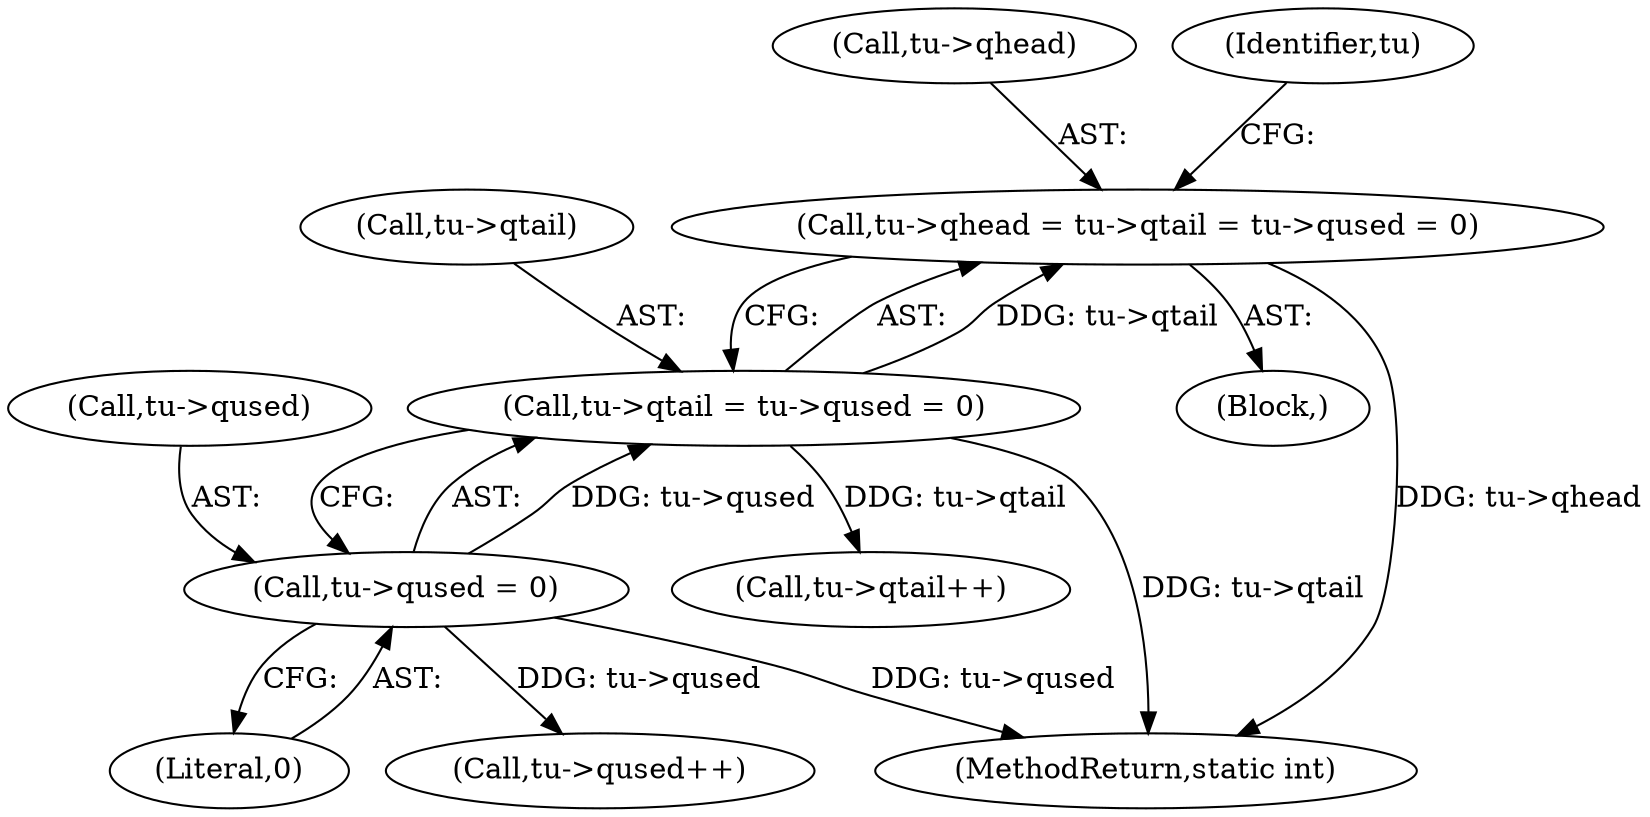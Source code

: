digraph "0_linux_cec8f96e49d9be372fdb0c3836dcf31ec71e457e@pointer" {
"1000407" [label="(Call,tu->qhead = tu->qtail = tu->qused = 0)"];
"1000411" [label="(Call,tu->qtail = tu->qused = 0)"];
"1000415" [label="(Call,tu->qused = 0)"];
"1000407" [label="(Call,tu->qhead = tu->qtail = tu->qused = 0)"];
"1000408" [label="(Call,tu->qhead)"];
"1000419" [label="(Literal,0)"];
"1000415" [label="(Call,tu->qused = 0)"];
"1000103" [label="(Block,)"];
"1000490" [label="(Call,tu->qused++)"];
"1000494" [label="(Call,tu->qtail++)"];
"1000411" [label="(Call,tu->qtail = tu->qused = 0)"];
"1000424" [label="(Identifier,tu)"];
"1000412" [label="(Call,tu->qtail)"];
"1000416" [label="(Call,tu->qused)"];
"1000528" [label="(MethodReturn,static int)"];
"1000407" -> "1000103"  [label="AST: "];
"1000407" -> "1000411"  [label="CFG: "];
"1000408" -> "1000407"  [label="AST: "];
"1000411" -> "1000407"  [label="AST: "];
"1000424" -> "1000407"  [label="CFG: "];
"1000407" -> "1000528"  [label="DDG: tu->qhead"];
"1000411" -> "1000407"  [label="DDG: tu->qtail"];
"1000411" -> "1000415"  [label="CFG: "];
"1000412" -> "1000411"  [label="AST: "];
"1000415" -> "1000411"  [label="AST: "];
"1000411" -> "1000528"  [label="DDG: tu->qtail"];
"1000415" -> "1000411"  [label="DDG: tu->qused"];
"1000411" -> "1000494"  [label="DDG: tu->qtail"];
"1000415" -> "1000419"  [label="CFG: "];
"1000416" -> "1000415"  [label="AST: "];
"1000419" -> "1000415"  [label="AST: "];
"1000415" -> "1000528"  [label="DDG: tu->qused"];
"1000415" -> "1000490"  [label="DDG: tu->qused"];
}
